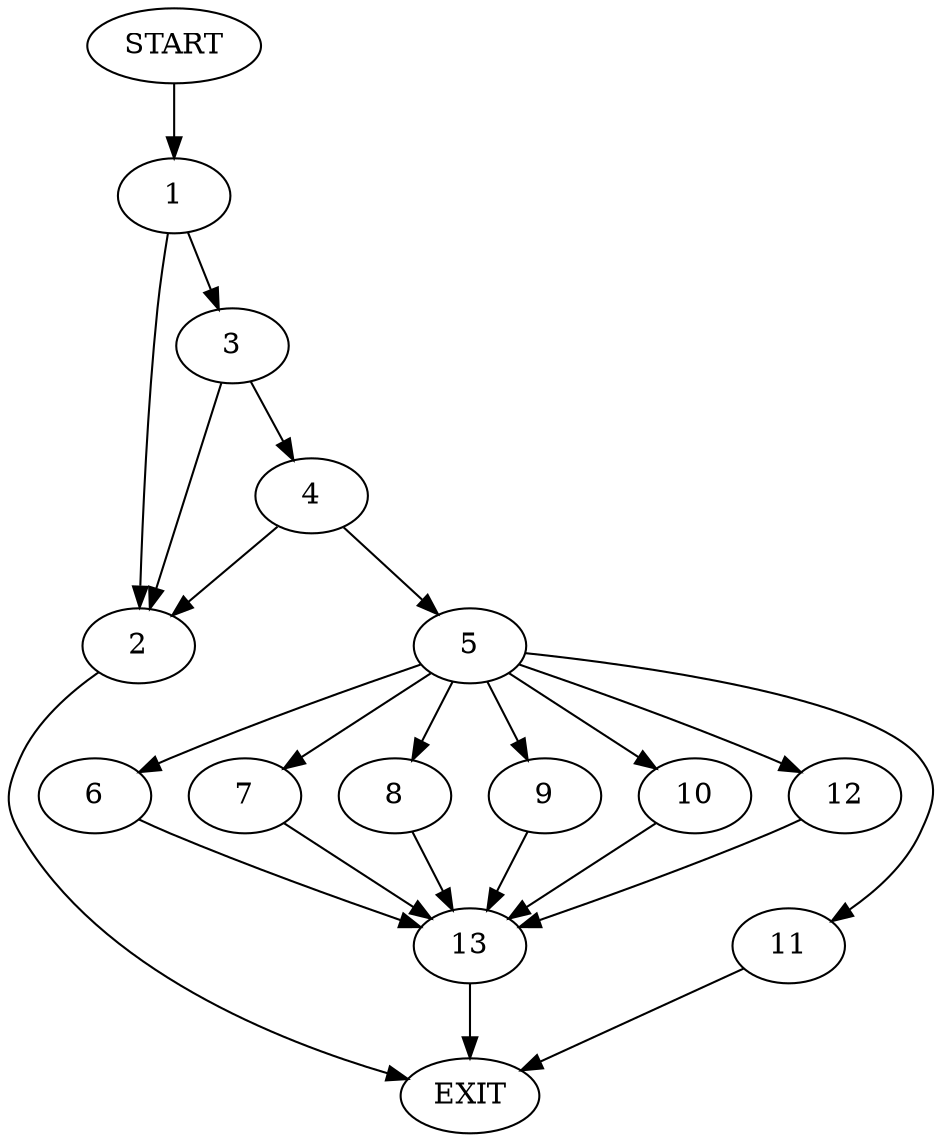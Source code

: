 digraph {
0 [label="START"]
14 [label="EXIT"]
0 -> 1
1 -> 2
1 -> 3
2 -> 14
3 -> 2
3 -> 4
4 -> 5
4 -> 2
5 -> 6
5 -> 7
5 -> 8
5 -> 9
5 -> 10
5 -> 11
5 -> 12
6 -> 13
9 -> 13
7 -> 13
10 -> 13
12 -> 13
8 -> 13
11 -> 14
13 -> 14
}
